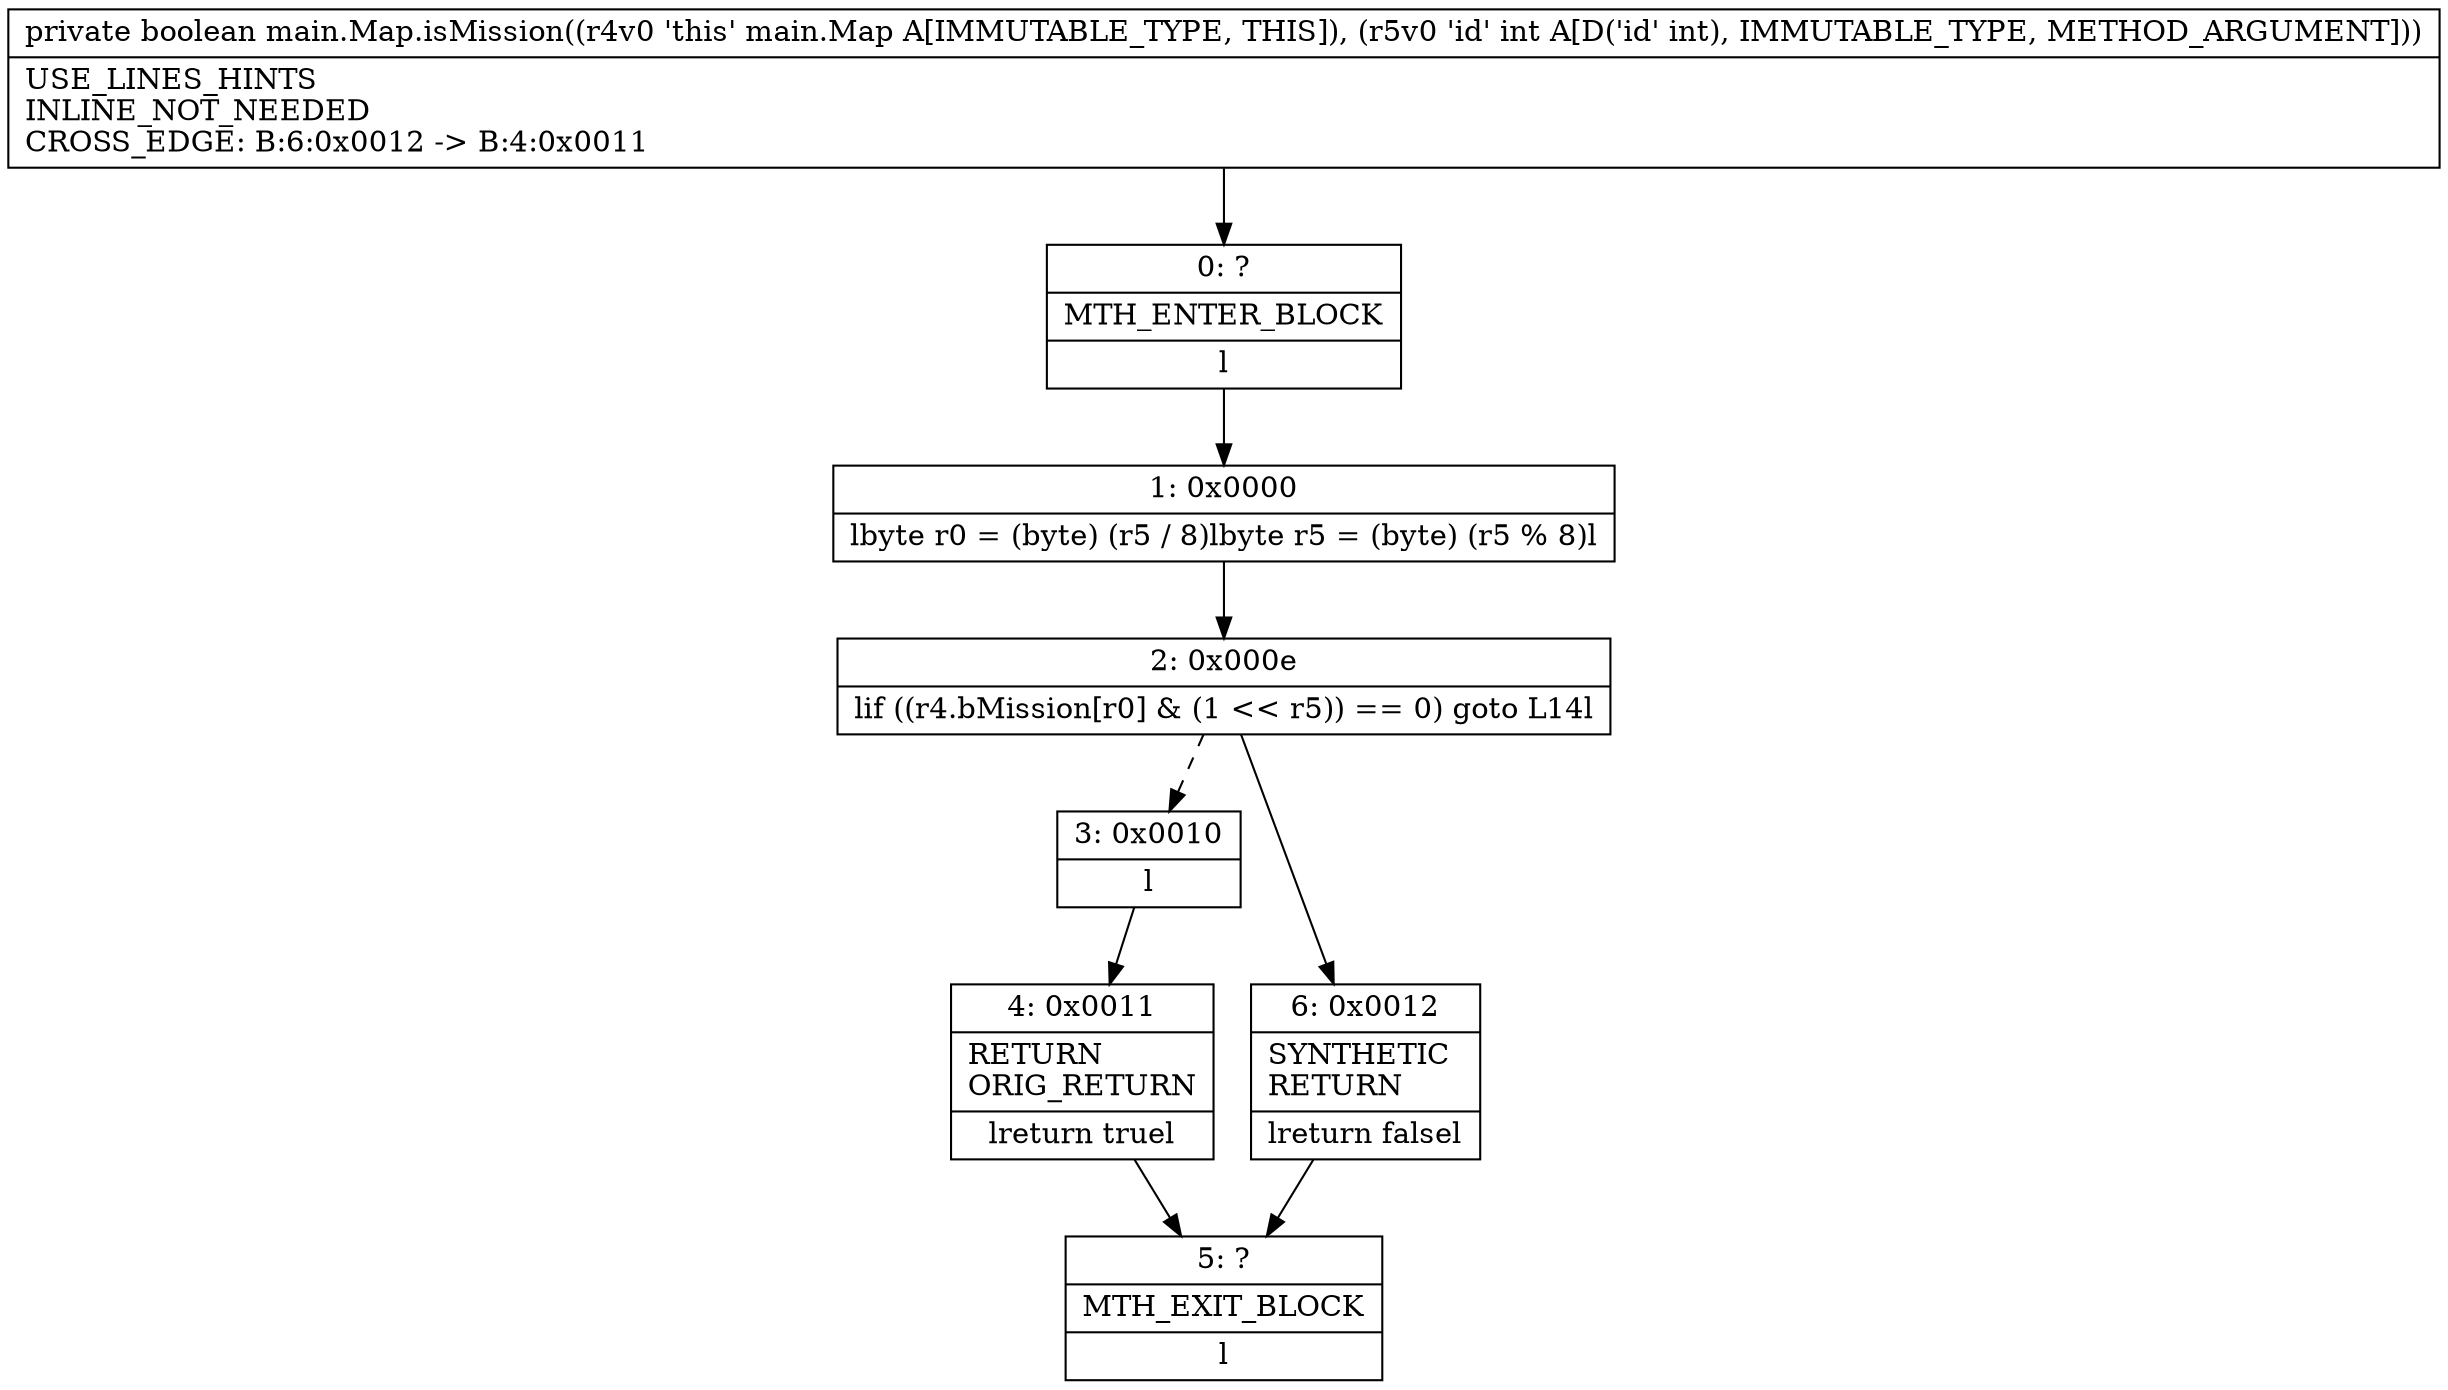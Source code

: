digraph "CFG formain.Map.isMission(I)Z" {
Node_0 [shape=record,label="{0\:\ ?|MTH_ENTER_BLOCK\l|l}"];
Node_1 [shape=record,label="{1\:\ 0x0000|lbyte r0 = (byte) (r5 \/ 8)lbyte r5 = (byte) (r5 % 8)l}"];
Node_2 [shape=record,label="{2\:\ 0x000e|lif ((r4.bMission[r0] & (1 \<\< r5)) == 0) goto L14l}"];
Node_3 [shape=record,label="{3\:\ 0x0010|l}"];
Node_4 [shape=record,label="{4\:\ 0x0011|RETURN\lORIG_RETURN\l|lreturn truel}"];
Node_5 [shape=record,label="{5\:\ ?|MTH_EXIT_BLOCK\l|l}"];
Node_6 [shape=record,label="{6\:\ 0x0012|SYNTHETIC\lRETURN\l|lreturn falsel}"];
MethodNode[shape=record,label="{private boolean main.Map.isMission((r4v0 'this' main.Map A[IMMUTABLE_TYPE, THIS]), (r5v0 'id' int A[D('id' int), IMMUTABLE_TYPE, METHOD_ARGUMENT]))  | USE_LINES_HINTS\lINLINE_NOT_NEEDED\lCROSS_EDGE: B:6:0x0012 \-\> B:4:0x0011\l}"];
MethodNode -> Node_0;
Node_0 -> Node_1;
Node_1 -> Node_2;
Node_2 -> Node_3[style=dashed];
Node_2 -> Node_6;
Node_3 -> Node_4;
Node_4 -> Node_5;
Node_6 -> Node_5;
}

